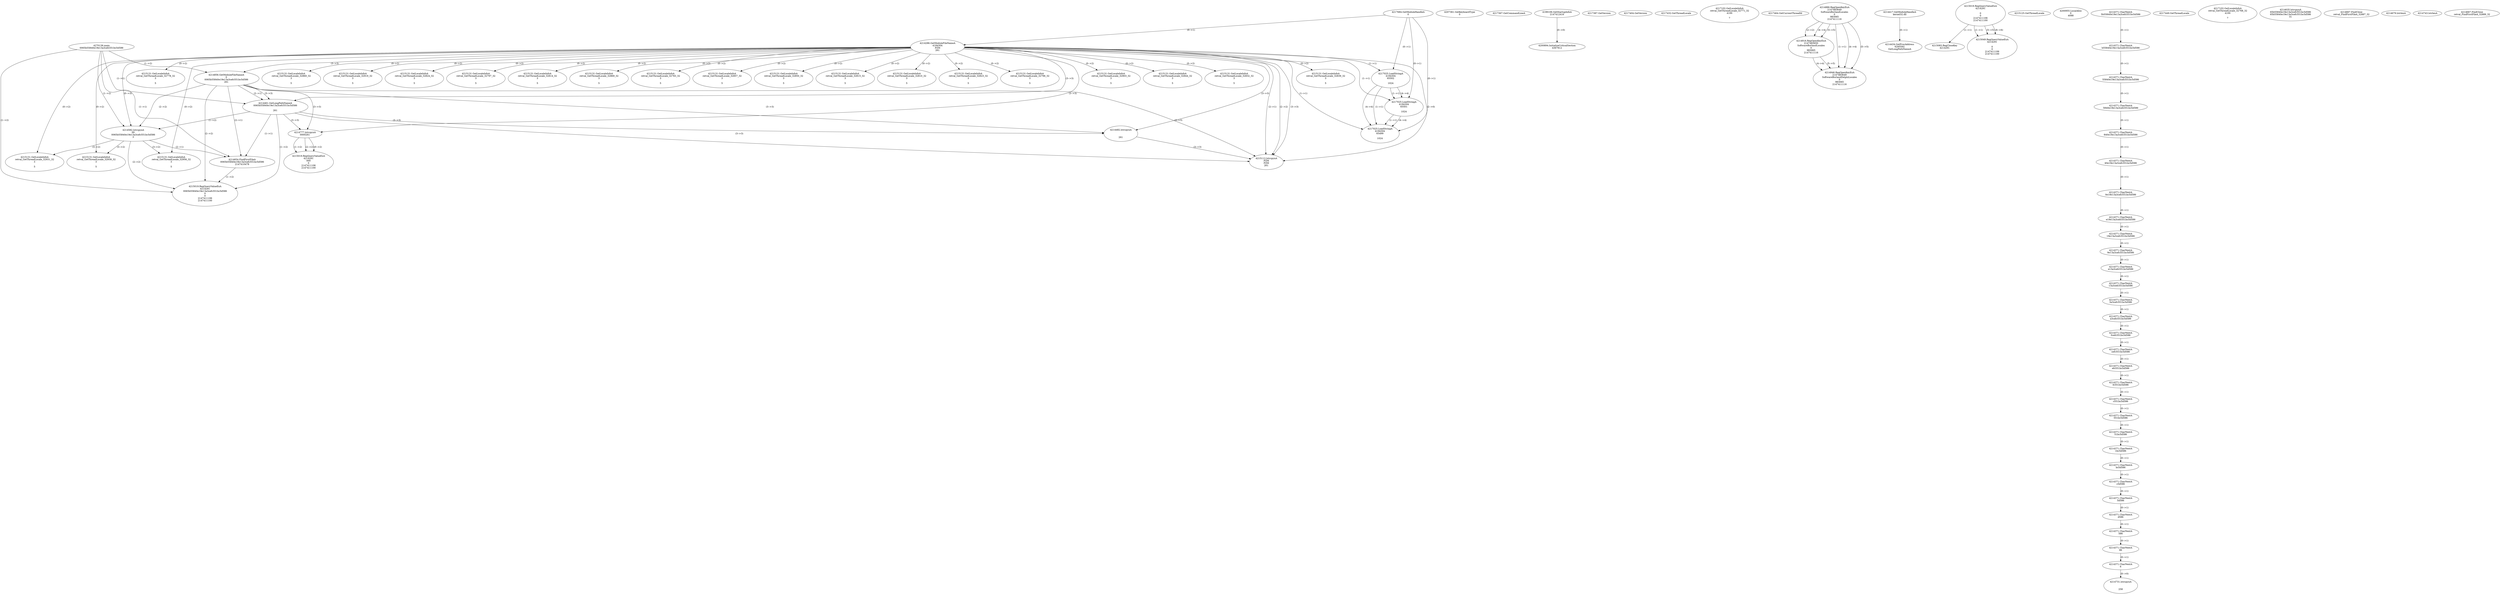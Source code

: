 // Global SCDG with merge call
digraph {
	0 [label="4270136.main
0065b55840e19e13a3cefc551bc5d586"]
	1 [label="4217684.GetModuleHandleA
0"]
	2 [label="4207361.GetKeyboardType
0"]
	3 [label="4217367.GetCommandLineA
"]
	4 [label="4199106.GetStartupInfoA
2147412416"]
	5 [label="4217387.GetVersion
"]
	6 [label="4217404.GetVersion
"]
	7 [label="4217432.GetThreadLocale
"]
	8 [label="4217102.GetLocaleInfoA
retval_GetThreadLocale_32771_32
4100

7"]
	9 [label="4217464.GetCurrentThreadId
"]
	10 [label="4214286.GetModuleFileNameA
4194304
PZM
261"]
	1 -> 10 [label="(0-->1)"]
	11 [label="4214856.GetModuleFileNameA
0
0065b55840e19e13a3cefc551bc5d586
261"]
	0 -> 11 [label="(1-->2)"]
	10 -> 11 [label="(3-->3)"]
	12 [label="4214886.RegOpenKeyExA
2147483649
Software\Borland\Locales
0
983065
2147411116"]
	13 [label="4214916.RegOpenKeyExA
2147483650
Software\Borland\Locales
0
983065
2147411116"]
	12 -> 13 [label="(2-->2)"]
	12 -> 13 [label="(4-->4)"]
	12 -> 13 [label="(5-->5)"]
	14 [label="4214417.GetModuleHandleA
kernel32.dll"]
	15 [label="4214434.GetProcAddress
6295592
GetLongPathNameA"]
	14 -> 15 [label="(0-->1)"]
	16 [label="4214461.GetLongPathNameA
0065b55840e19e13a3cefc551bc5d586

261"]
	0 -> 16 [label="(1-->1)"]
	11 -> 16 [label="(2-->1)"]
	10 -> 16 [label="(3-->3)"]
	11 -> 16 [label="(3-->3)"]
	17 [label="4214482.lstrcpynA


261"]
	10 -> 17 [label="(3-->3)"]
	11 -> 17 [label="(3-->3)"]
	16 -> 17 [label="(3-->3)"]
	18 [label="4215019.RegQueryValueExA
4214291

0
0
2147411106
2147411100"]
	19 [label="4215083.RegCloseKey
4214291"]
	18 -> 19 [label="(1-->1)"]
	20 [label="4215112.lstrcpynA
PZM
PZM
261"]
	10 -> 20 [label="(2-->1)"]
	10 -> 20 [label="(2-->2)"]
	10 -> 20 [label="(3-->3)"]
	11 -> 20 [label="(3-->3)"]
	16 -> 20 [label="(3-->3)"]
	17 -> 20 [label="(3-->3)"]
	10 -> 20 [label="(2-->0)"]
	21 [label="4215125.GetThreadLocale
"]
	22 [label="4215131.GetLocaleInfoA
retval_GetThreadLocale_32839_32
3

5"]
	10 -> 22 [label="(0-->2)"]
	23 [label="4217025.LoadStringA
4194304
65502

1024"]
	1 -> 23 [label="(0-->1)"]
	10 -> 23 [label="(1-->1)"]
	24 [label="4200894.InitializeCriticalSection
4367812"]
	4 -> 24 [label="(0-->0)"]
	25 [label="4200955.LocalAlloc
0
4088"]
	26 [label="4214946.RegOpenKeyExA
2147483649
Software\Borland\Delphi\Locales
0
983065
2147411116"]
	12 -> 26 [label="(1-->1)"]
	12 -> 26 [label="(4-->4)"]
	13 -> 26 [label="(4-->4)"]
	12 -> 26 [label="(5-->5)"]
	13 -> 26 [label="(5-->5)"]
	27 [label="4214582.lstrcpynA
00
0065b55840e19e13a3cefc551bc5d586
3"]
	0 -> 27 [label="(1-->2)"]
	11 -> 27 [label="(2-->2)"]
	16 -> 27 [label="(1-->2)"]
	10 -> 27 [label="(0-->3)"]
	28 [label="4214371.CharNextA
5b55840e19e13a3cefc551bc5d586"]
	29 [label="4214371.CharNextA
b55840e19e13a3cefc551bc5d586"]
	28 -> 29 [label="(0-->1)"]
	30 [label="4214371.CharNextA
55840e19e13a3cefc551bc5d586"]
	29 -> 30 [label="(0-->1)"]
	31 [label="4214371.CharNextA
5840e19e13a3cefc551bc5d586"]
	30 -> 31 [label="(0-->1)"]
	32 [label="4214371.CharNextA
840e19e13a3cefc551bc5d586"]
	31 -> 32 [label="(0-->1)"]
	33 [label="4214371.CharNextA
40e19e13a3cefc551bc5d586"]
	32 -> 33 [label="(0-->1)"]
	34 [label="4214371.CharNextA
0e19e13a3cefc551bc5d586"]
	33 -> 34 [label="(0-->1)"]
	35 [label="4214371.CharNextA
e19e13a3cefc551bc5d586"]
	34 -> 35 [label="(0-->1)"]
	36 [label="4214371.CharNextA
19e13a3cefc551bc5d586"]
	35 -> 36 [label="(0-->1)"]
	37 [label="4214371.CharNextA
9e13a3cefc551bc5d586"]
	36 -> 37 [label="(0-->1)"]
	38 [label="4214371.CharNextA
e13a3cefc551bc5d586"]
	37 -> 38 [label="(0-->1)"]
	39 [label="4215131.GetLocaleInfoA
retval_GetThreadLocale_32778_32
3

5"]
	10 -> 39 [label="(0-->2)"]
	40 [label="4217025.LoadStringA
4194304
65501

1024"]
	1 -> 40 [label="(0-->1)"]
	10 -> 40 [label="(1-->1)"]
	23 -> 40 [label="(1-->1)"]
	23 -> 40 [label="(4-->4)"]
	41 [label="4215049.RegQueryValueExA
4214291

0
0
2147411106
2147411100"]
	18 -> 41 [label="(1-->1)"]
	18 -> 41 [label="(5-->5)"]
	18 -> 41 [label="(6-->6)"]
	42 [label="4215131.GetLocaleInfoA
retval_GetThreadLocale_32860_32
3

5"]
	10 -> 42 [label="(0-->2)"]
	43 [label="4217449.GetThreadLocale
"]
	44 [label="4217102.GetLocaleInfoA
retval_GetThreadLocale_32768_32
4100

7"]
	45 [label="4215131.GetLocaleInfoA
retval_GetThreadLocale_32919_32
3

5"]
	10 -> 45 [label="(0-->2)"]
	46 [label="4217025.LoadStringA
4194304
65499

1024"]
	1 -> 46 [label="(0-->1)"]
	10 -> 46 [label="(1-->1)"]
	23 -> 46 [label="(1-->1)"]
	40 -> 46 [label="(1-->1)"]
	23 -> 46 [label="(4-->4)"]
	40 -> 46 [label="(4-->4)"]
	47 [label="4215131.GetLocaleInfoA
retval_GetThreadLocale_32824_32
3

5"]
	10 -> 47 [label="(0-->2)"]
	48 [label="4215131.GetLocaleInfoA
retval_GetThreadLocale_32797_32
3

5"]
	10 -> 48 [label="(0-->2)"]
	49 [label="4215131.GetLocaleInfoA
retval_GetThreadLocale_32814_32
3

5"]
	10 -> 49 [label="(0-->2)"]
	50 [label="4215131.GetLocaleInfoA
retval_GetThreadLocale_32869_32
3

5"]
	10 -> 50 [label="(0-->2)"]
	51 [label="4215131.GetLocaleInfoA
retval_GetThreadLocale_32783_32
3

5"]
	10 -> 51 [label="(0-->2)"]
	52 [label="4215131.GetLocaleInfoA
retval_GetThreadLocale_32857_32
3

5"]
	10 -> 52 [label="(0-->2)"]
	53 [label="4215131.GetLocaleInfoA
retval_GetThreadLocale_32850_32
3

5"]
	10 -> 53 [label="(0-->2)"]
	54 [label="4215131.GetLocaleInfoA
retval_GetThreadLocale_32815_32
3

5"]
	10 -> 54 [label="(0-->2)"]
	55 [label="4215131.GetLocaleInfoA
retval_GetThreadLocale_32810_32
3

5"]
	10 -> 55 [label="(0-->2)"]
	56 [label="4215131.GetLocaleInfoA
retval_GetThreadLocale_32823_32
3

5"]
	10 -> 56 [label="(0-->2)"]
	57 [label="4215131.GetLocaleInfoA
retval_GetThreadLocale_32796_32
3

5"]
	10 -> 57 [label="(0-->2)"]
	58 [label="4214371.CharNextA
13a3cefc551bc5d586"]
	38 -> 58 [label="(0-->1)"]
	59 [label="4214371.CharNextA
3a3cefc551bc5d586"]
	58 -> 59 [label="(0-->1)"]
	60 [label="4214371.CharNextA
a3cefc551bc5d586"]
	59 -> 60 [label="(0-->1)"]
	61 [label="4214371.CharNextA
3cefc551bc5d586"]
	60 -> 61 [label="(0-->1)"]
	62 [label="4214371.CharNextA
cefc551bc5d586"]
	61 -> 62 [label="(0-->1)"]
	63 [label="4214371.CharNextA
efc551bc5d586"]
	62 -> 63 [label="(0-->1)"]
	64 [label="4214371.CharNextA
fc551bc5d586"]
	63 -> 64 [label="(0-->1)"]
	65 [label="4214371.CharNextA
c551bc5d586"]
	64 -> 65 [label="(0-->1)"]
	66 [label="4214371.CharNextA
551bc5d586"]
	65 -> 66 [label="(0-->1)"]
	67 [label="4214371.CharNextA
51bc5d586"]
	66 -> 67 [label="(0-->1)"]
	68 [label="4214371.CharNextA
1bc5d586"]
	67 -> 68 [label="(0-->1)"]
	69 [label="4214371.CharNextA
bc5d586"]
	68 -> 69 [label="(0-->1)"]
	70 [label="4214371.CharNextA
c5d586"]
	69 -> 70 [label="(0-->1)"]
	71 [label="4214371.CharNextA
5d586"]
	70 -> 71 [label="(0-->1)"]
	72 [label="4214371.CharNextA
d586"]
	71 -> 72 [label="(0-->1)"]
	73 [label="4214371.CharNextA
586"]
	72 -> 73 [label="(0-->1)"]
	74 [label="4214371.CharNextA
86"]
	73 -> 74 [label="(0-->1)"]
	75 [label="4214371.CharNextA
6"]
	74 -> 75 [label="(0-->1)"]
	76 [label="4214635.lstrcpynA
65b55840e19e13a3cefc551bc5d586
65b55840e19e13a3cefc551bc5d586
31"]
	77 [label="4214654.FindFirstFileA
0065b55840e19e13a3cefc551bc5d586
2147410478"]
	0 -> 77 [label="(1-->1)"]
	11 -> 77 [label="(2-->1)"]
	16 -> 77 [label="(1-->1)"]
	27 -> 77 [label="(2-->1)"]
	78 [label="4214667.FindClose
retval_FindFirstFileA_32887_32"]
	79 [label="4214679.lstrlenA
"]
	80 [label="4214731.lstrcpynA


258"]
	75 -> 80 [label="(0-->0)"]
	81 [label="4214743.lstrlenA
"]
	82 [label="4214777.lstrcpynA
00\
00\
261"]
	10 -> 82 [label="(3-->3)"]
	11 -> 82 [label="(3-->3)"]
	16 -> 82 [label="(3-->3)"]
	83 [label="4215019.RegQueryValueExA
4214291
00\
0
0
2147411106
2147411100"]
	82 -> 83 [label="(1-->2)"]
	82 -> 83 [label="(2-->2)"]
	82 -> 83 [label="(0-->2)"]
	84 [label="4215131.GetLocaleInfoA
retval_GetThreadLocale_32956_32
3

5"]
	10 -> 84 [label="(0-->2)"]
	27 -> 84 [label="(3-->2)"]
	85 [label="4215131.GetLocaleInfoA
retval_GetThreadLocale_32903_32
3

5"]
	10 -> 85 [label="(0-->2)"]
	86 [label="4215131.GetLocaleInfoA
retval_GetThreadLocale_32844_32
3

5"]
	10 -> 86 [label="(0-->2)"]
	87 [label="4215019.RegQueryValueExA
4214291
0065b55840e19e13a3cefc551bc5d586
0
0
2147411106
2147411100"]
	0 -> 87 [label="(1-->2)"]
	11 -> 87 [label="(2-->2)"]
	16 -> 87 [label="(1-->2)"]
	27 -> 87 [label="(2-->2)"]
	77 -> 87 [label="(1-->2)"]
	88 [label="4215131.GetLocaleInfoA
retval_GetThreadLocale_32931_32
3

5"]
	10 -> 88 [label="(0-->2)"]
	27 -> 88 [label="(3-->2)"]
	89 [label="4215131.GetLocaleInfoA
retval_GetThreadLocale_32832_32
3

5"]
	10 -> 89 [label="(0-->2)"]
	90 [label="4214667.FindClose
retval_FindFirstFileA_32889_32"]
	91 [label="4215131.GetLocaleInfoA
retval_GetThreadLocale_32939_32
3

5"]
	10 -> 91 [label="(0-->2)"]
	27 -> 91 [label="(3-->2)"]
}
